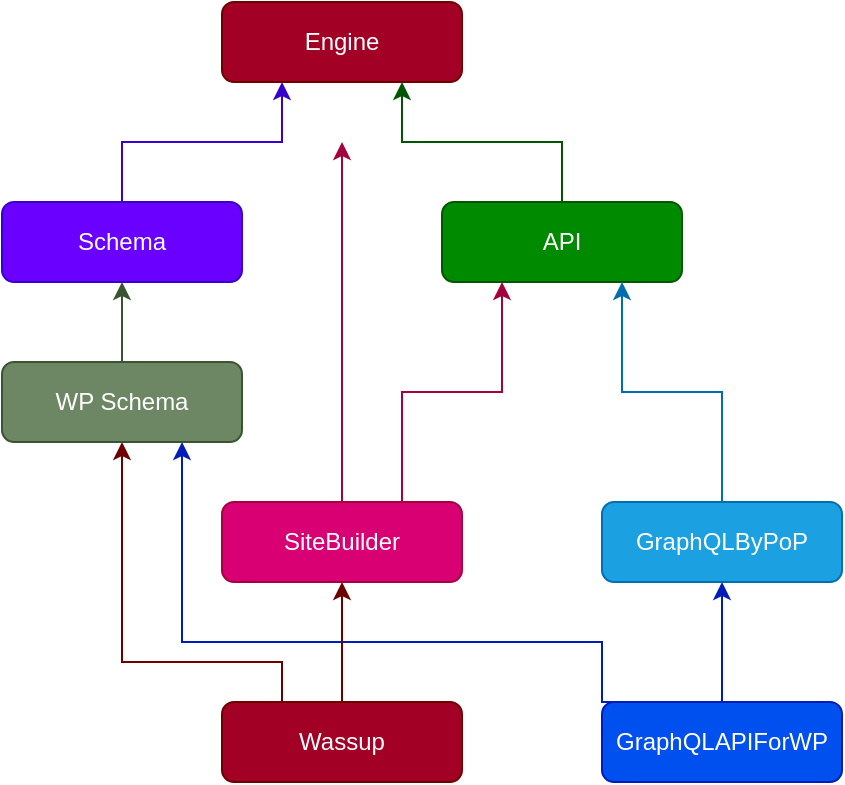 <mxfile>
    <diagram id="zW0mt6i4nyQK4BvKq_xe" name="Page-1">
        <mxGraphModel dx="525" dy="610" grid="1" gridSize="10" guides="1" tooltips="1" connect="1" arrows="1" fold="1" page="1" pageScale="1" pageWidth="520" pageHeight="420" math="0" shadow="0">
            <root>
                <mxCell id="0"/>
                <mxCell id="1" parent="0"/>
                <mxCell id="2" value="Engine" style="rounded=1;whiteSpace=wrap;html=1;fillColor=#a20025;strokeColor=#6F0000;fontColor=#ffffff;" parent="1" vertex="1">
                    <mxGeometry x="150" y="10" width="120" height="40" as="geometry"/>
                </mxCell>
                <mxCell id="20" style="edgeStyle=orthogonalEdgeStyle;rounded=0;orthogonalLoop=1;jettySize=auto;html=1;exitX=0.5;exitY=0;exitDx=0;exitDy=0;entryX=0.75;entryY=1;entryDx=0;entryDy=0;fillColor=#008a00;strokeColor=#005700;" parent="1" source="3" target="2" edge="1">
                    <mxGeometry relative="1" as="geometry"/>
                </mxCell>
                <mxCell id="3" value="API" style="rounded=1;whiteSpace=wrap;html=1;fillColor=#008a00;strokeColor=#005700;fontColor=#ffffff;" parent="1" vertex="1">
                    <mxGeometry x="260" y="110" width="120" height="40" as="geometry"/>
                </mxCell>
                <mxCell id="28" style="edgeStyle=orthogonalEdgeStyle;rounded=0;orthogonalLoop=1;jettySize=auto;html=1;exitX=0.5;exitY=0;exitDx=0;exitDy=0;entryX=0.75;entryY=1;entryDx=0;entryDy=0;fillColor=#1ba1e2;strokeColor=#006EAF;" parent="1" source="4" target="3" edge="1">
                    <mxGeometry relative="1" as="geometry"/>
                </mxCell>
                <mxCell id="4" value="GraphQLByPoP" style="rounded=1;whiteSpace=wrap;html=1;fillColor=#1ba1e2;strokeColor=#006EAF;fontColor=#ffffff;" parent="1" vertex="1">
                    <mxGeometry x="340" y="260" width="120" height="40" as="geometry"/>
                </mxCell>
                <mxCell id="13" style="edgeStyle=orthogonalEdgeStyle;rounded=0;orthogonalLoop=1;jettySize=auto;html=1;exitX=0.5;exitY=0;exitDx=0;exitDy=0;entryX=0.5;entryY=1;entryDx=0;entryDy=0;fillColor=#0050ef;strokeColor=#001DBC;" parent="1" source="5" target="4" edge="1">
                    <mxGeometry relative="1" as="geometry"/>
                </mxCell>
                <mxCell id="30" style="edgeStyle=orthogonalEdgeStyle;rounded=0;orthogonalLoop=1;jettySize=auto;html=1;exitX=0.25;exitY=0;exitDx=0;exitDy=0;entryX=0.75;entryY=1;entryDx=0;entryDy=0;fillColor=#0050ef;strokeColor=#001DBC;" parent="1" source="5" target="31" edge="1">
                    <mxGeometry relative="1" as="geometry">
                        <Array as="points">
                            <mxPoint x="340" y="330"/>
                            <mxPoint x="130" y="330"/>
                        </Array>
                    </mxGeometry>
                </mxCell>
                <mxCell id="5" value="GraphQLAPIForWP" style="rounded=1;whiteSpace=wrap;html=1;fillColor=#0050ef;strokeColor=#001DBC;fontColor=#ffffff;" parent="1" vertex="1">
                    <mxGeometry x="340" y="360" width="120" height="40" as="geometry"/>
                </mxCell>
                <mxCell id="21" style="edgeStyle=orthogonalEdgeStyle;rounded=0;orthogonalLoop=1;jettySize=auto;html=1;exitX=0.5;exitY=0;exitDx=0;exitDy=0;entryX=0.25;entryY=1;entryDx=0;entryDy=0;fillColor=#6a00ff;strokeColor=#3700CC;" parent="1" source="6" target="2" edge="1">
                    <mxGeometry relative="1" as="geometry"/>
                </mxCell>
                <mxCell id="6" value="Schema" style="rounded=1;whiteSpace=wrap;html=1;fillColor=#6a00ff;strokeColor=#3700CC;fontColor=#ffffff;" parent="1" vertex="1">
                    <mxGeometry x="40" y="110" width="120" height="40" as="geometry"/>
                </mxCell>
                <mxCell id="16" style="edgeStyle=orthogonalEdgeStyle;rounded=0;orthogonalLoop=1;jettySize=auto;html=1;exitX=0.5;exitY=0;exitDx=0;exitDy=0;fillColor=#d80073;strokeColor=#A50040;" parent="1" source="7" edge="1">
                    <mxGeometry relative="1" as="geometry">
                        <mxPoint x="210" y="80" as="targetPoint"/>
                    </mxGeometry>
                </mxCell>
                <mxCell id="26" style="edgeStyle=orthogonalEdgeStyle;rounded=0;orthogonalLoop=1;jettySize=auto;html=1;exitX=0.75;exitY=0;exitDx=0;exitDy=0;entryX=0.25;entryY=1;entryDx=0;entryDy=0;fillColor=#d80073;strokeColor=#A50040;" parent="1" source="7" target="3" edge="1">
                    <mxGeometry relative="1" as="geometry"/>
                </mxCell>
                <mxCell id="7" value="SiteBuilder" style="rounded=1;whiteSpace=wrap;html=1;fillColor=#d80073;strokeColor=#A50040;fontColor=#ffffff;" parent="1" vertex="1">
                    <mxGeometry x="150" y="260" width="120" height="40" as="geometry"/>
                </mxCell>
                <mxCell id="17" style="edgeStyle=orthogonalEdgeStyle;rounded=0;orthogonalLoop=1;jettySize=auto;html=1;exitX=0.5;exitY=0;exitDx=0;exitDy=0;entryX=0.5;entryY=1;entryDx=0;entryDy=0;fillColor=#a20025;strokeColor=#6F0000;" parent="1" source="8" target="7" edge="1">
                    <mxGeometry relative="1" as="geometry"/>
                </mxCell>
                <mxCell id="29" style="edgeStyle=orthogonalEdgeStyle;rounded=0;orthogonalLoop=1;jettySize=auto;html=1;exitX=0.25;exitY=0;exitDx=0;exitDy=0;entryX=0.5;entryY=1;entryDx=0;entryDy=0;fillColor=#a20025;strokeColor=#6F0000;" parent="1" source="8" target="31" edge="1">
                    <mxGeometry relative="1" as="geometry">
                        <Array as="points">
                            <mxPoint x="180" y="340"/>
                            <mxPoint x="100" y="340"/>
                        </Array>
                    </mxGeometry>
                </mxCell>
                <mxCell id="8" value="Wassup" style="rounded=1;whiteSpace=wrap;html=1;fillColor=#a20025;strokeColor=#6F0000;fontColor=#ffffff;" parent="1" vertex="1">
                    <mxGeometry x="150" y="360" width="120" height="40" as="geometry"/>
                </mxCell>
                <mxCell id="33" style="edgeStyle=orthogonalEdgeStyle;rounded=0;orthogonalLoop=1;jettySize=auto;html=1;exitX=0.5;exitY=0;exitDx=0;exitDy=0;entryX=0.5;entryY=1;entryDx=0;entryDy=0;fillColor=#6d8764;strokeColor=#3A5431;" edge="1" parent="1" source="31" target="6">
                    <mxGeometry relative="1" as="geometry"/>
                </mxCell>
                <mxCell id="31" value="WP Schema" style="rounded=1;whiteSpace=wrap;html=1;fillColor=#6d8764;strokeColor=#3A5431;fontColor=#ffffff;" vertex="1" parent="1">
                    <mxGeometry x="40" y="190" width="120" height="40" as="geometry"/>
                </mxCell>
            </root>
        </mxGraphModel>
    </diagram>
</mxfile>